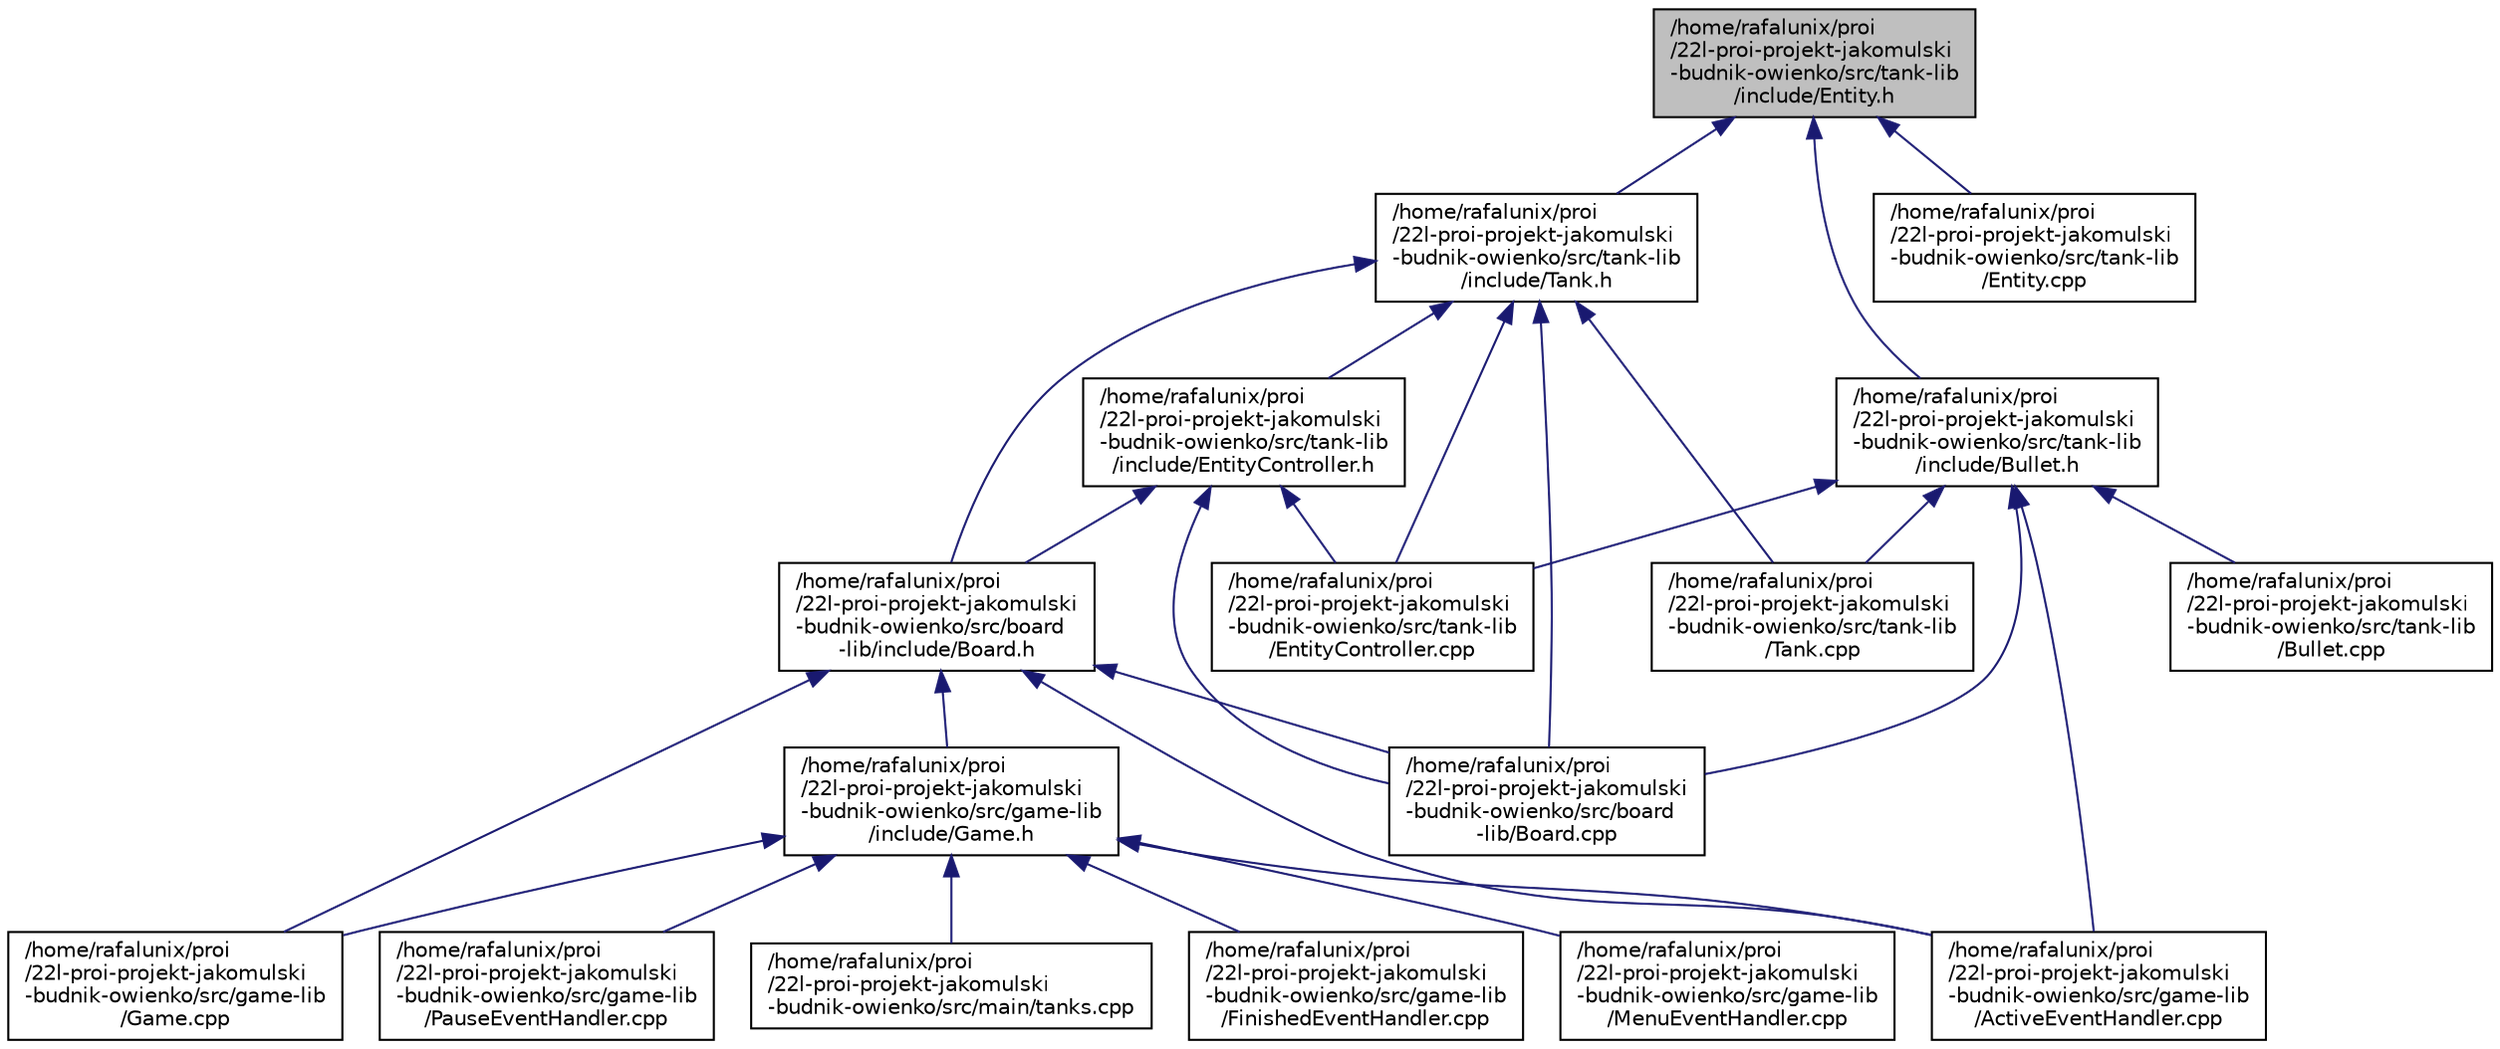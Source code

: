 digraph "/home/rafalunix/proi/22l-proi-projekt-jakomulski-budnik-owienko/src/tank-lib/include/Entity.h"
{
 // INTERACTIVE_SVG=YES
 // LATEX_PDF_SIZE
  bgcolor="transparent";
  edge [fontname="Helvetica",fontsize="10",labelfontname="Helvetica",labelfontsize="10"];
  node [fontname="Helvetica",fontsize="10",shape=record];
  Node1 [label="/home/rafalunix/proi\l/22l-proi-projekt-jakomulski\l-budnik-owienko/src/tank-lib\l/include/Entity.h",height=0.2,width=0.4,color="black", fillcolor="grey75", style="filled", fontcolor="black",tooltip=" "];
  Node1 -> Node2 [dir="back",color="midnightblue",fontsize="10",style="solid",fontname="Helvetica"];
  Node2 [label="/home/rafalunix/proi\l/22l-proi-projekt-jakomulski\l-budnik-owienko/src/tank-lib\l/include/Tank.h",height=0.2,width=0.4,color="black",URL="$_tank_8h.html",tooltip=" "];
  Node2 -> Node3 [dir="back",color="midnightblue",fontsize="10",style="solid",fontname="Helvetica"];
  Node3 [label="/home/rafalunix/proi\l/22l-proi-projekt-jakomulski\l-budnik-owienko/src/board\l-lib/include/Board.h",height=0.2,width=0.4,color="black",URL="$_board_8h.html",tooltip=" "];
  Node3 -> Node4 [dir="back",color="midnightblue",fontsize="10",style="solid",fontname="Helvetica"];
  Node4 [label="/home/rafalunix/proi\l/22l-proi-projekt-jakomulski\l-budnik-owienko/src/board\l-lib/Board.cpp",height=0.2,width=0.4,color="black",URL="$_board_8cpp.html",tooltip=" "];
  Node3 -> Node5 [dir="back",color="midnightblue",fontsize="10",style="solid",fontname="Helvetica"];
  Node5 [label="/home/rafalunix/proi\l/22l-proi-projekt-jakomulski\l-budnik-owienko/src/game-lib\l/ActiveEventHandler.cpp",height=0.2,width=0.4,color="black",URL="$_active_event_handler_8cpp.html",tooltip=" "];
  Node3 -> Node6 [dir="back",color="midnightblue",fontsize="10",style="solid",fontname="Helvetica"];
  Node6 [label="/home/rafalunix/proi\l/22l-proi-projekt-jakomulski\l-budnik-owienko/src/game-lib\l/include/Game.h",height=0.2,width=0.4,color="black",URL="$_game_8h.html",tooltip=" "];
  Node6 -> Node5 [dir="back",color="midnightblue",fontsize="10",style="solid",fontname="Helvetica"];
  Node6 -> Node7 [dir="back",color="midnightblue",fontsize="10",style="solid",fontname="Helvetica"];
  Node7 [label="/home/rafalunix/proi\l/22l-proi-projekt-jakomulski\l-budnik-owienko/src/game-lib\l/FinishedEventHandler.cpp",height=0.2,width=0.4,color="black",URL="$_finished_event_handler_8cpp.html",tooltip=" "];
  Node6 -> Node8 [dir="back",color="midnightblue",fontsize="10",style="solid",fontname="Helvetica"];
  Node8 [label="/home/rafalunix/proi\l/22l-proi-projekt-jakomulski\l-budnik-owienko/src/game-lib\l/Game.cpp",height=0.2,width=0.4,color="black",URL="$_game_8cpp.html",tooltip=" "];
  Node6 -> Node9 [dir="back",color="midnightblue",fontsize="10",style="solid",fontname="Helvetica"];
  Node9 [label="/home/rafalunix/proi\l/22l-proi-projekt-jakomulski\l-budnik-owienko/src/game-lib\l/MenuEventHandler.cpp",height=0.2,width=0.4,color="black",URL="$_menu_event_handler_8cpp.html",tooltip=" "];
  Node6 -> Node10 [dir="back",color="midnightblue",fontsize="10",style="solid",fontname="Helvetica"];
  Node10 [label="/home/rafalunix/proi\l/22l-proi-projekt-jakomulski\l-budnik-owienko/src/game-lib\l/PauseEventHandler.cpp",height=0.2,width=0.4,color="black",URL="$_pause_event_handler_8cpp.html",tooltip=" "];
  Node6 -> Node11 [dir="back",color="midnightblue",fontsize="10",style="solid",fontname="Helvetica"];
  Node11 [label="/home/rafalunix/proi\l/22l-proi-projekt-jakomulski\l-budnik-owienko/src/main/tanks.cpp",height=0.2,width=0.4,color="black",URL="$tanks_8cpp.html",tooltip=" "];
  Node3 -> Node8 [dir="back",color="midnightblue",fontsize="10",style="solid",fontname="Helvetica"];
  Node2 -> Node12 [dir="back",color="midnightblue",fontsize="10",style="solid",fontname="Helvetica"];
  Node12 [label="/home/rafalunix/proi\l/22l-proi-projekt-jakomulski\l-budnik-owienko/src/tank-lib\l/include/EntityController.h",height=0.2,width=0.4,color="black",URL="$_entity_controller_8h.html",tooltip=" "];
  Node12 -> Node3 [dir="back",color="midnightblue",fontsize="10",style="solid",fontname="Helvetica"];
  Node12 -> Node4 [dir="back",color="midnightblue",fontsize="10",style="solid",fontname="Helvetica"];
  Node12 -> Node13 [dir="back",color="midnightblue",fontsize="10",style="solid",fontname="Helvetica"];
  Node13 [label="/home/rafalunix/proi\l/22l-proi-projekt-jakomulski\l-budnik-owienko/src/tank-lib\l/EntityController.cpp",height=0.2,width=0.4,color="black",URL="$_entity_controller_8cpp.html",tooltip=" "];
  Node2 -> Node4 [dir="back",color="midnightblue",fontsize="10",style="solid",fontname="Helvetica"];
  Node2 -> Node13 [dir="back",color="midnightblue",fontsize="10",style="solid",fontname="Helvetica"];
  Node2 -> Node14 [dir="back",color="midnightblue",fontsize="10",style="solid",fontname="Helvetica"];
  Node14 [label="/home/rafalunix/proi\l/22l-proi-projekt-jakomulski\l-budnik-owienko/src/tank-lib\l/Tank.cpp",height=0.2,width=0.4,color="black",URL="$_tank_8cpp.html",tooltip=" "];
  Node1 -> Node15 [dir="back",color="midnightblue",fontsize="10",style="solid",fontname="Helvetica"];
  Node15 [label="/home/rafalunix/proi\l/22l-proi-projekt-jakomulski\l-budnik-owienko/src/tank-lib\l/include/Bullet.h",height=0.2,width=0.4,color="black",URL="$_bullet_8h.html",tooltip=" "];
  Node15 -> Node4 [dir="back",color="midnightblue",fontsize="10",style="solid",fontname="Helvetica"];
  Node15 -> Node5 [dir="back",color="midnightblue",fontsize="10",style="solid",fontname="Helvetica"];
  Node15 -> Node16 [dir="back",color="midnightblue",fontsize="10",style="solid",fontname="Helvetica"];
  Node16 [label="/home/rafalunix/proi\l/22l-proi-projekt-jakomulski\l-budnik-owienko/src/tank-lib\l/Bullet.cpp",height=0.2,width=0.4,color="black",URL="$_bullet_8cpp.html",tooltip=" "];
  Node15 -> Node13 [dir="back",color="midnightblue",fontsize="10",style="solid",fontname="Helvetica"];
  Node15 -> Node14 [dir="back",color="midnightblue",fontsize="10",style="solid",fontname="Helvetica"];
  Node1 -> Node17 [dir="back",color="midnightblue",fontsize="10",style="solid",fontname="Helvetica"];
  Node17 [label="/home/rafalunix/proi\l/22l-proi-projekt-jakomulski\l-budnik-owienko/src/tank-lib\l/Entity.cpp",height=0.2,width=0.4,color="black",URL="$_entity_8cpp.html",tooltip=" "];
}
